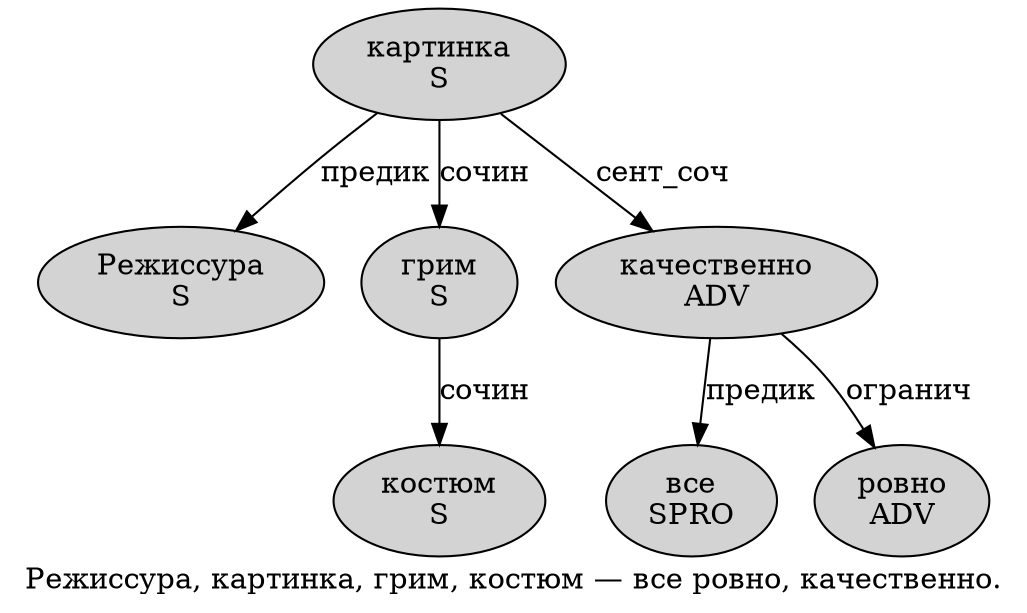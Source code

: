 digraph SENTENCE_3517 {
	graph [label="Режиссура, картинка, грим, костюм — все ровно, качественно."]
	node [style=filled]
		0 [label="Режиссура
S" color="" fillcolor=lightgray penwidth=1 shape=ellipse]
		2 [label="картинка
S" color="" fillcolor=lightgray penwidth=1 shape=ellipse]
		4 [label="грим
S" color="" fillcolor=lightgray penwidth=1 shape=ellipse]
		6 [label="костюм
S" color="" fillcolor=lightgray penwidth=1 shape=ellipse]
		8 [label="все
SPRO" color="" fillcolor=lightgray penwidth=1 shape=ellipse]
		9 [label="ровно
ADV" color="" fillcolor=lightgray penwidth=1 shape=ellipse]
		11 [label="качественно
ADV" color="" fillcolor=lightgray penwidth=1 shape=ellipse]
			2 -> 0 [label="предик"]
			2 -> 4 [label="сочин"]
			2 -> 11 [label="сент_соч"]
			11 -> 8 [label="предик"]
			11 -> 9 [label="огранич"]
			4 -> 6 [label="сочин"]
}